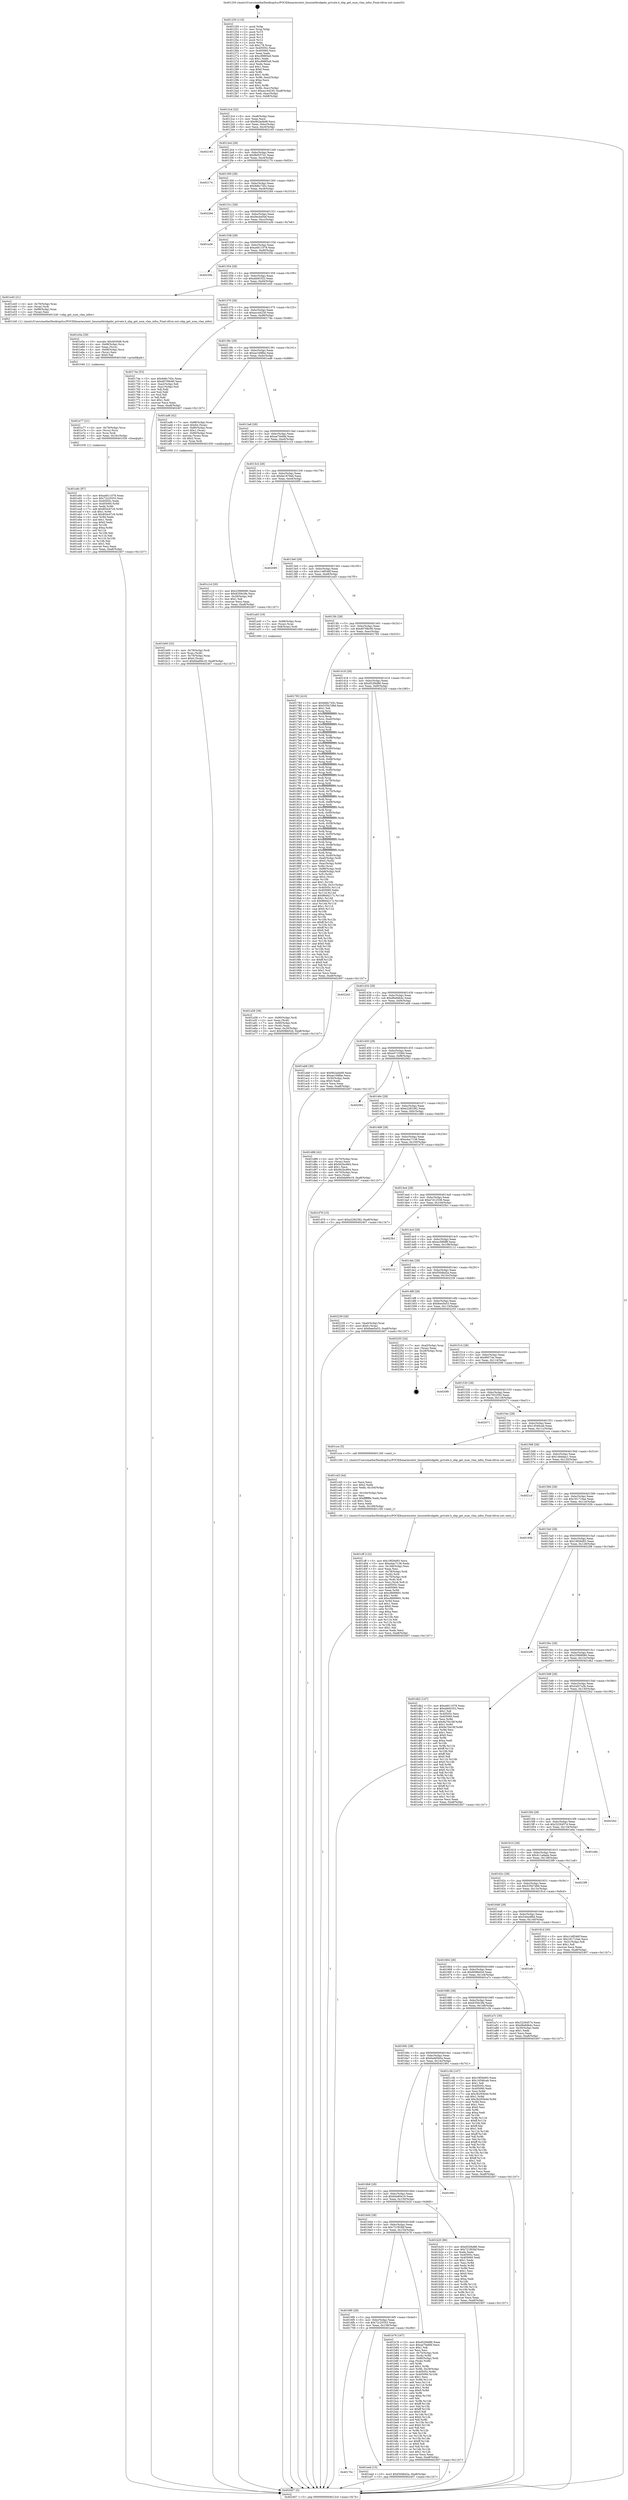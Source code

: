 digraph "0x401250" {
  label = "0x401250 (/mnt/c/Users/mathe/Desktop/tcc/POCII/binaries/extr_linuxnetbridgebr_private.h_nbp_get_num_vlan_infos_Final-ollvm.out::main(0))"
  labelloc = "t"
  node[shape=record]

  Entry [label="",width=0.3,height=0.3,shape=circle,fillcolor=black,style=filled]
  "0x4012c4" [label="{
     0x4012c4 [32]\l
     | [instrs]\l
     &nbsp;&nbsp;0x4012c4 \<+6\>: mov -0xa8(%rbp),%eax\l
     &nbsp;&nbsp;0x4012ca \<+2\>: mov %eax,%ecx\l
     &nbsp;&nbsp;0x4012cc \<+6\>: sub $0x9b2ad4d9,%ecx\l
     &nbsp;&nbsp;0x4012d2 \<+6\>: mov %eax,-0xbc(%rbp)\l
     &nbsp;&nbsp;0x4012d8 \<+6\>: mov %ecx,-0xc0(%rbp)\l
     &nbsp;&nbsp;0x4012de \<+6\>: je 0000000000402165 \<main+0xf15\>\l
  }"]
  "0x402165" [label="{
     0x402165\l
  }", style=dashed]
  "0x4012e4" [label="{
     0x4012e4 [28]\l
     | [instrs]\l
     &nbsp;&nbsp;0x4012e4 \<+5\>: jmp 00000000004012e9 \<main+0x99\>\l
     &nbsp;&nbsp;0x4012e9 \<+6\>: mov -0xbc(%rbp),%eax\l
     &nbsp;&nbsp;0x4012ef \<+5\>: sub $0x9bf257d1,%eax\l
     &nbsp;&nbsp;0x4012f4 \<+6\>: mov %eax,-0xc4(%rbp)\l
     &nbsp;&nbsp;0x4012fa \<+6\>: je 0000000000402174 \<main+0xf24\>\l
  }"]
  Exit [label="",width=0.3,height=0.3,shape=circle,fillcolor=black,style=filled,peripheries=2]
  "0x402174" [label="{
     0x402174\l
  }", style=dashed]
  "0x401300" [label="{
     0x401300 [28]\l
     | [instrs]\l
     &nbsp;&nbsp;0x401300 \<+5\>: jmp 0000000000401305 \<main+0xb5\>\l
     &nbsp;&nbsp;0x401305 \<+6\>: mov -0xbc(%rbp),%eax\l
     &nbsp;&nbsp;0x40130b \<+5\>: sub $0x9d6c745c,%eax\l
     &nbsp;&nbsp;0x401310 \<+6\>: mov %eax,-0xc8(%rbp)\l
     &nbsp;&nbsp;0x401316 \<+6\>: je 000000000040226d \<main+0x101d\>\l
  }"]
  "0x40170c" [label="{
     0x40170c\l
  }", style=dashed]
  "0x40226d" [label="{
     0x40226d\l
  }", style=dashed]
  "0x40131c" [label="{
     0x40131c [28]\l
     | [instrs]\l
     &nbsp;&nbsp;0x40131c \<+5\>: jmp 0000000000401321 \<main+0xd1\>\l
     &nbsp;&nbsp;0x401321 \<+6\>: mov -0xbc(%rbp),%eax\l
     &nbsp;&nbsp;0x401327 \<+5\>: sub $0x9ecbd5ef,%eax\l
     &nbsp;&nbsp;0x40132c \<+6\>: mov %eax,-0xcc(%rbp)\l
     &nbsp;&nbsp;0x401332 \<+6\>: je 0000000000401a36 \<main+0x7e6\>\l
  }"]
  "0x401eed" [label="{
     0x401eed [15]\l
     | [instrs]\l
     &nbsp;&nbsp;0x401eed \<+10\>: movl $0xf30dbd2a,-0xa8(%rbp)\l
     &nbsp;&nbsp;0x401ef7 \<+5\>: jmp 0000000000402407 \<main+0x11b7\>\l
  }"]
  "0x401a36" [label="{
     0x401a36\l
  }", style=dashed]
  "0x401338" [label="{
     0x401338 [28]\l
     | [instrs]\l
     &nbsp;&nbsp;0x401338 \<+5\>: jmp 000000000040133d \<main+0xed\>\l
     &nbsp;&nbsp;0x40133d \<+6\>: mov -0xbc(%rbp),%eax\l
     &nbsp;&nbsp;0x401343 \<+5\>: sub $0xa4611078,%eax\l
     &nbsp;&nbsp;0x401348 \<+6\>: mov %eax,-0xd0(%rbp)\l
     &nbsp;&nbsp;0x40134e \<+6\>: je 000000000040235b \<main+0x110b\>\l
  }"]
  "0x401e8c" [label="{
     0x401e8c [97]\l
     | [instrs]\l
     &nbsp;&nbsp;0x401e8c \<+5\>: mov $0xa4611078,%eax\l
     &nbsp;&nbsp;0x401e91 \<+5\>: mov $0x72c25553,%esi\l
     &nbsp;&nbsp;0x401e96 \<+7\>: mov 0x40505c,%edx\l
     &nbsp;&nbsp;0x401e9d \<+8\>: mov 0x405060,%r8d\l
     &nbsp;&nbsp;0x401ea5 \<+3\>: mov %edx,%r9d\l
     &nbsp;&nbsp;0x401ea8 \<+7\>: add $0x854c67c9,%r9d\l
     &nbsp;&nbsp;0x401eaf \<+4\>: sub $0x1,%r9d\l
     &nbsp;&nbsp;0x401eb3 \<+7\>: sub $0x854c67c9,%r9d\l
     &nbsp;&nbsp;0x401eba \<+4\>: imul %r9d,%edx\l
     &nbsp;&nbsp;0x401ebe \<+3\>: and $0x1,%edx\l
     &nbsp;&nbsp;0x401ec1 \<+3\>: cmp $0x0,%edx\l
     &nbsp;&nbsp;0x401ec4 \<+4\>: sete %r10b\l
     &nbsp;&nbsp;0x401ec8 \<+4\>: cmp $0xa,%r8d\l
     &nbsp;&nbsp;0x401ecc \<+4\>: setl %r11b\l
     &nbsp;&nbsp;0x401ed0 \<+3\>: mov %r10b,%bl\l
     &nbsp;&nbsp;0x401ed3 \<+3\>: and %r11b,%bl\l
     &nbsp;&nbsp;0x401ed6 \<+3\>: xor %r11b,%r10b\l
     &nbsp;&nbsp;0x401ed9 \<+3\>: or %r10b,%bl\l
     &nbsp;&nbsp;0x401edc \<+3\>: test $0x1,%bl\l
     &nbsp;&nbsp;0x401edf \<+3\>: cmovne %esi,%eax\l
     &nbsp;&nbsp;0x401ee2 \<+6\>: mov %eax,-0xa8(%rbp)\l
     &nbsp;&nbsp;0x401ee8 \<+5\>: jmp 0000000000402407 \<main+0x11b7\>\l
  }"]
  "0x40235b" [label="{
     0x40235b\l
  }", style=dashed]
  "0x401354" [label="{
     0x401354 [28]\l
     | [instrs]\l
     &nbsp;&nbsp;0x401354 \<+5\>: jmp 0000000000401359 \<main+0x109\>\l
     &nbsp;&nbsp;0x401359 \<+6\>: mov -0xbc(%rbp),%eax\l
     &nbsp;&nbsp;0x40135f \<+5\>: sub $0xabb91f22,%eax\l
     &nbsp;&nbsp;0x401364 \<+6\>: mov %eax,-0xd4(%rbp)\l
     &nbsp;&nbsp;0x40136a \<+6\>: je 0000000000401e45 \<main+0xbf5\>\l
  }"]
  "0x401e77" [label="{
     0x401e77 [21]\l
     | [instrs]\l
     &nbsp;&nbsp;0x401e77 \<+4\>: mov -0x78(%rbp),%rcx\l
     &nbsp;&nbsp;0x401e7b \<+3\>: mov (%rcx),%rcx\l
     &nbsp;&nbsp;0x401e7e \<+3\>: mov %rcx,%rdi\l
     &nbsp;&nbsp;0x401e81 \<+6\>: mov %eax,-0x16c(%rbp)\l
     &nbsp;&nbsp;0x401e87 \<+5\>: call 0000000000401030 \<free@plt\>\l
     | [calls]\l
     &nbsp;&nbsp;0x401030 \{1\} (unknown)\l
  }"]
  "0x401e45" [label="{
     0x401e45 [21]\l
     | [instrs]\l
     &nbsp;&nbsp;0x401e45 \<+4\>: mov -0x78(%rbp),%rax\l
     &nbsp;&nbsp;0x401e49 \<+3\>: mov (%rax),%rdi\l
     &nbsp;&nbsp;0x401e4c \<+7\>: mov -0x88(%rbp),%rax\l
     &nbsp;&nbsp;0x401e53 \<+2\>: mov (%rax),%esi\l
     &nbsp;&nbsp;0x401e55 \<+5\>: call 0000000000401240 \<nbp_get_num_vlan_infos\>\l
     | [calls]\l
     &nbsp;&nbsp;0x401240 \{1\} (/mnt/c/Users/mathe/Desktop/tcc/POCII/binaries/extr_linuxnetbridgebr_private.h_nbp_get_num_vlan_infos_Final-ollvm.out::nbp_get_num_vlan_infos)\l
  }"]
  "0x401370" [label="{
     0x401370 [28]\l
     | [instrs]\l
     &nbsp;&nbsp;0x401370 \<+5\>: jmp 0000000000401375 \<main+0x125\>\l
     &nbsp;&nbsp;0x401375 \<+6\>: mov -0xbc(%rbp),%eax\l
     &nbsp;&nbsp;0x40137b \<+5\>: sub $0xacc44230,%eax\l
     &nbsp;&nbsp;0x401380 \<+6\>: mov %eax,-0xd8(%rbp)\l
     &nbsp;&nbsp;0x401386 \<+6\>: je 000000000040174e \<main+0x4fe\>\l
  }"]
  "0x401e5a" [label="{
     0x401e5a [29]\l
     | [instrs]\l
     &nbsp;&nbsp;0x401e5a \<+10\>: movabs $0x4030d6,%rdi\l
     &nbsp;&nbsp;0x401e64 \<+4\>: mov -0x68(%rbp),%rcx\l
     &nbsp;&nbsp;0x401e68 \<+2\>: mov %eax,(%rcx)\l
     &nbsp;&nbsp;0x401e6a \<+4\>: mov -0x68(%rbp),%rcx\l
     &nbsp;&nbsp;0x401e6e \<+2\>: mov (%rcx),%esi\l
     &nbsp;&nbsp;0x401e70 \<+2\>: mov $0x0,%al\l
     &nbsp;&nbsp;0x401e72 \<+5\>: call 0000000000401040 \<printf@plt\>\l
     | [calls]\l
     &nbsp;&nbsp;0x401040 \{1\} (unknown)\l
  }"]
  "0x40174e" [label="{
     0x40174e [53]\l
     | [instrs]\l
     &nbsp;&nbsp;0x40174e \<+5\>: mov $0x9d6c745c,%eax\l
     &nbsp;&nbsp;0x401753 \<+5\>: mov $0xd0768c90,%ecx\l
     &nbsp;&nbsp;0x401758 \<+6\>: mov -0xa2(%rbp),%dl\l
     &nbsp;&nbsp;0x40175e \<+7\>: mov -0xa1(%rbp),%sil\l
     &nbsp;&nbsp;0x401765 \<+3\>: mov %dl,%dil\l
     &nbsp;&nbsp;0x401768 \<+3\>: and %sil,%dil\l
     &nbsp;&nbsp;0x40176b \<+3\>: xor %sil,%dl\l
     &nbsp;&nbsp;0x40176e \<+3\>: or %dl,%dil\l
     &nbsp;&nbsp;0x401771 \<+4\>: test $0x1,%dil\l
     &nbsp;&nbsp;0x401775 \<+3\>: cmovne %ecx,%eax\l
     &nbsp;&nbsp;0x401778 \<+6\>: mov %eax,-0xa8(%rbp)\l
     &nbsp;&nbsp;0x40177e \<+5\>: jmp 0000000000402407 \<main+0x11b7\>\l
  }"]
  "0x40138c" [label="{
     0x40138c [28]\l
     | [instrs]\l
     &nbsp;&nbsp;0x40138c \<+5\>: jmp 0000000000401391 \<main+0x141\>\l
     &nbsp;&nbsp;0x401391 \<+6\>: mov -0xbc(%rbp),%eax\l
     &nbsp;&nbsp;0x401397 \<+5\>: sub $0xae168fbe,%eax\l
     &nbsp;&nbsp;0x40139c \<+6\>: mov %eax,-0xdc(%rbp)\l
     &nbsp;&nbsp;0x4013a2 \<+6\>: je 0000000000401ad6 \<main+0x886\>\l
  }"]
  "0x402407" [label="{
     0x402407 [5]\l
     | [instrs]\l
     &nbsp;&nbsp;0x402407 \<+5\>: jmp 00000000004012c4 \<main+0x74\>\l
  }"]
  "0x401250" [label="{
     0x401250 [116]\l
     | [instrs]\l
     &nbsp;&nbsp;0x401250 \<+1\>: push %rbp\l
     &nbsp;&nbsp;0x401251 \<+3\>: mov %rsp,%rbp\l
     &nbsp;&nbsp;0x401254 \<+2\>: push %r15\l
     &nbsp;&nbsp;0x401256 \<+2\>: push %r14\l
     &nbsp;&nbsp;0x401258 \<+2\>: push %r13\l
     &nbsp;&nbsp;0x40125a \<+2\>: push %r12\l
     &nbsp;&nbsp;0x40125c \<+1\>: push %rbx\l
     &nbsp;&nbsp;0x40125d \<+7\>: sub $0x178,%rsp\l
     &nbsp;&nbsp;0x401264 \<+7\>: mov 0x40505c,%eax\l
     &nbsp;&nbsp;0x40126b \<+7\>: mov 0x405060,%ecx\l
     &nbsp;&nbsp;0x401272 \<+2\>: mov %eax,%edx\l
     &nbsp;&nbsp;0x401274 \<+6\>: sub $0xc898f3a9,%edx\l
     &nbsp;&nbsp;0x40127a \<+3\>: sub $0x1,%edx\l
     &nbsp;&nbsp;0x40127d \<+6\>: add $0xc898f3a9,%edx\l
     &nbsp;&nbsp;0x401283 \<+3\>: imul %edx,%eax\l
     &nbsp;&nbsp;0x401286 \<+3\>: and $0x1,%eax\l
     &nbsp;&nbsp;0x401289 \<+3\>: cmp $0x0,%eax\l
     &nbsp;&nbsp;0x40128c \<+4\>: sete %r8b\l
     &nbsp;&nbsp;0x401290 \<+4\>: and $0x1,%r8b\l
     &nbsp;&nbsp;0x401294 \<+7\>: mov %r8b,-0xa2(%rbp)\l
     &nbsp;&nbsp;0x40129b \<+3\>: cmp $0xa,%ecx\l
     &nbsp;&nbsp;0x40129e \<+4\>: setl %r8b\l
     &nbsp;&nbsp;0x4012a2 \<+4\>: and $0x1,%r8b\l
     &nbsp;&nbsp;0x4012a6 \<+7\>: mov %r8b,-0xa1(%rbp)\l
     &nbsp;&nbsp;0x4012ad \<+10\>: movl $0xacc44230,-0xa8(%rbp)\l
     &nbsp;&nbsp;0x4012b7 \<+6\>: mov %edi,-0xac(%rbp)\l
     &nbsp;&nbsp;0x4012bd \<+7\>: mov %rsi,-0xb8(%rbp)\l
  }"]
  "0x401cff" [label="{
     0x401cff [122]\l
     | [instrs]\l
     &nbsp;&nbsp;0x401cff \<+5\>: mov $0x19f26d93,%ecx\l
     &nbsp;&nbsp;0x401d04 \<+5\>: mov $0xe4ac7138,%edx\l
     &nbsp;&nbsp;0x401d09 \<+6\>: mov -0x168(%rbp),%esi\l
     &nbsp;&nbsp;0x401d0f \<+3\>: imul %eax,%esi\l
     &nbsp;&nbsp;0x401d12 \<+4\>: mov -0x78(%rbp),%rdi\l
     &nbsp;&nbsp;0x401d16 \<+3\>: mov (%rdi),%rdi\l
     &nbsp;&nbsp;0x401d19 \<+4\>: mov -0x70(%rbp),%r8\l
     &nbsp;&nbsp;0x401d1d \<+3\>: movslq (%r8),%r8\l
     &nbsp;&nbsp;0x401d20 \<+4\>: mov %esi,(%rdi,%r8,4)\l
     &nbsp;&nbsp;0x401d24 \<+7\>: mov 0x40505c,%eax\l
     &nbsp;&nbsp;0x401d2b \<+7\>: mov 0x405060,%esi\l
     &nbsp;&nbsp;0x401d32 \<+3\>: mov %eax,%r9d\l
     &nbsp;&nbsp;0x401d35 \<+7\>: sub $0xc8699691,%r9d\l
     &nbsp;&nbsp;0x401d3c \<+4\>: sub $0x1,%r9d\l
     &nbsp;&nbsp;0x401d40 \<+7\>: add $0xc8699691,%r9d\l
     &nbsp;&nbsp;0x401d47 \<+4\>: imul %r9d,%eax\l
     &nbsp;&nbsp;0x401d4b \<+3\>: and $0x1,%eax\l
     &nbsp;&nbsp;0x401d4e \<+3\>: cmp $0x0,%eax\l
     &nbsp;&nbsp;0x401d51 \<+4\>: sete %r10b\l
     &nbsp;&nbsp;0x401d55 \<+3\>: cmp $0xa,%esi\l
     &nbsp;&nbsp;0x401d58 \<+4\>: setl %r11b\l
     &nbsp;&nbsp;0x401d5c \<+3\>: mov %r10b,%bl\l
     &nbsp;&nbsp;0x401d5f \<+3\>: and %r11b,%bl\l
     &nbsp;&nbsp;0x401d62 \<+3\>: xor %r11b,%r10b\l
     &nbsp;&nbsp;0x401d65 \<+3\>: or %r10b,%bl\l
     &nbsp;&nbsp;0x401d68 \<+3\>: test $0x1,%bl\l
     &nbsp;&nbsp;0x401d6b \<+3\>: cmovne %edx,%ecx\l
     &nbsp;&nbsp;0x401d6e \<+6\>: mov %ecx,-0xa8(%rbp)\l
     &nbsp;&nbsp;0x401d74 \<+5\>: jmp 0000000000402407 \<main+0x11b7\>\l
  }"]
  "0x401ad6" [label="{
     0x401ad6 [42]\l
     | [instrs]\l
     &nbsp;&nbsp;0x401ad6 \<+7\>: mov -0x88(%rbp),%rax\l
     &nbsp;&nbsp;0x401add \<+6\>: movl $0x64,(%rax)\l
     &nbsp;&nbsp;0x401ae3 \<+4\>: mov -0x80(%rbp),%rax\l
     &nbsp;&nbsp;0x401ae7 \<+6\>: movl $0x1,(%rax)\l
     &nbsp;&nbsp;0x401aed \<+4\>: mov -0x80(%rbp),%rax\l
     &nbsp;&nbsp;0x401af1 \<+3\>: movslq (%rax),%rax\l
     &nbsp;&nbsp;0x401af4 \<+4\>: shl $0x2,%rax\l
     &nbsp;&nbsp;0x401af8 \<+3\>: mov %rax,%rdi\l
     &nbsp;&nbsp;0x401afb \<+5\>: call 0000000000401050 \<malloc@plt\>\l
     | [calls]\l
     &nbsp;&nbsp;0x401050 \{1\} (unknown)\l
  }"]
  "0x4013a8" [label="{
     0x4013a8 [28]\l
     | [instrs]\l
     &nbsp;&nbsp;0x4013a8 \<+5\>: jmp 00000000004013ad \<main+0x15d\>\l
     &nbsp;&nbsp;0x4013ad \<+6\>: mov -0xbc(%rbp),%eax\l
     &nbsp;&nbsp;0x4013b3 \<+5\>: sub $0xae70e6fd,%eax\l
     &nbsp;&nbsp;0x4013b8 \<+6\>: mov %eax,-0xe0(%rbp)\l
     &nbsp;&nbsp;0x4013be \<+6\>: je 0000000000401c1d \<main+0x9cd\>\l
  }"]
  "0x401cd3" [label="{
     0x401cd3 [44]\l
     | [instrs]\l
     &nbsp;&nbsp;0x401cd3 \<+2\>: xor %ecx,%ecx\l
     &nbsp;&nbsp;0x401cd5 \<+5\>: mov $0x2,%edx\l
     &nbsp;&nbsp;0x401cda \<+6\>: mov %edx,-0x164(%rbp)\l
     &nbsp;&nbsp;0x401ce0 \<+1\>: cltd\l
     &nbsp;&nbsp;0x401ce1 \<+6\>: mov -0x164(%rbp),%esi\l
     &nbsp;&nbsp;0x401ce7 \<+2\>: idiv %esi\l
     &nbsp;&nbsp;0x401ce9 \<+6\>: imul $0xfffffffe,%edx,%edx\l
     &nbsp;&nbsp;0x401cef \<+3\>: sub $0x1,%ecx\l
     &nbsp;&nbsp;0x401cf2 \<+2\>: sub %ecx,%edx\l
     &nbsp;&nbsp;0x401cf4 \<+6\>: mov %edx,-0x168(%rbp)\l
     &nbsp;&nbsp;0x401cfa \<+5\>: call 0000000000401160 \<next_i\>\l
     | [calls]\l
     &nbsp;&nbsp;0x401160 \{1\} (/mnt/c/Users/mathe/Desktop/tcc/POCII/binaries/extr_linuxnetbridgebr_private.h_nbp_get_num_vlan_infos_Final-ollvm.out::next_i)\l
  }"]
  "0x401c1d" [label="{
     0x401c1d [30]\l
     | [instrs]\l
     &nbsp;&nbsp;0x401c1d \<+5\>: mov $0x25968080,%eax\l
     &nbsp;&nbsp;0x401c22 \<+5\>: mov $0x6359c3fe,%ecx\l
     &nbsp;&nbsp;0x401c27 \<+3\>: mov -0x29(%rbp),%dl\l
     &nbsp;&nbsp;0x401c2a \<+3\>: test $0x1,%dl\l
     &nbsp;&nbsp;0x401c2d \<+3\>: cmovne %ecx,%eax\l
     &nbsp;&nbsp;0x401c30 \<+6\>: mov %eax,-0xa8(%rbp)\l
     &nbsp;&nbsp;0x401c36 \<+5\>: jmp 0000000000402407 \<main+0x11b7\>\l
  }"]
  "0x4013c4" [label="{
     0x4013c4 [28]\l
     | [instrs]\l
     &nbsp;&nbsp;0x4013c4 \<+5\>: jmp 00000000004013c9 \<main+0x179\>\l
     &nbsp;&nbsp;0x4013c9 \<+6\>: mov -0xbc(%rbp),%eax\l
     &nbsp;&nbsp;0x4013cf \<+5\>: sub $0xbe1879a6,%eax\l
     &nbsp;&nbsp;0x4013d4 \<+6\>: mov %eax,-0xe4(%rbp)\l
     &nbsp;&nbsp;0x4013da \<+6\>: je 0000000000402095 \<main+0xe45\>\l
  }"]
  "0x4016f0" [label="{
     0x4016f0 [28]\l
     | [instrs]\l
     &nbsp;&nbsp;0x4016f0 \<+5\>: jmp 00000000004016f5 \<main+0x4a5\>\l
     &nbsp;&nbsp;0x4016f5 \<+6\>: mov -0xbc(%rbp),%eax\l
     &nbsp;&nbsp;0x4016fb \<+5\>: sub $0x72c25553,%eax\l
     &nbsp;&nbsp;0x401700 \<+6\>: mov %eax,-0x158(%rbp)\l
     &nbsp;&nbsp;0x401706 \<+6\>: je 0000000000401eed \<main+0xc9d\>\l
  }"]
  "0x402095" [label="{
     0x402095\l
  }", style=dashed]
  "0x4013e0" [label="{
     0x4013e0 [28]\l
     | [instrs]\l
     &nbsp;&nbsp;0x4013e0 \<+5\>: jmp 00000000004013e5 \<main+0x195\>\l
     &nbsp;&nbsp;0x4013e5 \<+6\>: mov -0xbc(%rbp),%eax\l
     &nbsp;&nbsp;0x4013eb \<+5\>: sub $0xc148546f,%eax\l
     &nbsp;&nbsp;0x4013f0 \<+6\>: mov %eax,-0xe8(%rbp)\l
     &nbsp;&nbsp;0x4013f6 \<+6\>: je 0000000000401a45 \<main+0x7f5\>\l
  }"]
  "0x401b76" [label="{
     0x401b76 [167]\l
     | [instrs]\l
     &nbsp;&nbsp;0x401b76 \<+5\>: mov $0xd52f4d86,%eax\l
     &nbsp;&nbsp;0x401b7b \<+5\>: mov $0xae70e6fd,%ecx\l
     &nbsp;&nbsp;0x401b80 \<+2\>: mov $0x1,%dl\l
     &nbsp;&nbsp;0x401b82 \<+2\>: xor %esi,%esi\l
     &nbsp;&nbsp;0x401b84 \<+4\>: mov -0x70(%rbp),%rdi\l
     &nbsp;&nbsp;0x401b88 \<+3\>: mov (%rdi),%r8d\l
     &nbsp;&nbsp;0x401b8b \<+4\>: mov -0x80(%rbp),%rdi\l
     &nbsp;&nbsp;0x401b8f \<+3\>: cmp (%rdi),%r8d\l
     &nbsp;&nbsp;0x401b92 \<+4\>: setl %r9b\l
     &nbsp;&nbsp;0x401b96 \<+4\>: and $0x1,%r9b\l
     &nbsp;&nbsp;0x401b9a \<+4\>: mov %r9b,-0x29(%rbp)\l
     &nbsp;&nbsp;0x401b9e \<+8\>: mov 0x40505c,%r8d\l
     &nbsp;&nbsp;0x401ba6 \<+8\>: mov 0x405060,%r10d\l
     &nbsp;&nbsp;0x401bae \<+3\>: sub $0x1,%esi\l
     &nbsp;&nbsp;0x401bb1 \<+3\>: mov %r8d,%r11d\l
     &nbsp;&nbsp;0x401bb4 \<+3\>: add %esi,%r11d\l
     &nbsp;&nbsp;0x401bb7 \<+4\>: imul %r11d,%r8d\l
     &nbsp;&nbsp;0x401bbb \<+4\>: and $0x1,%r8d\l
     &nbsp;&nbsp;0x401bbf \<+4\>: cmp $0x0,%r8d\l
     &nbsp;&nbsp;0x401bc3 \<+4\>: sete %r9b\l
     &nbsp;&nbsp;0x401bc7 \<+4\>: cmp $0xa,%r10d\l
     &nbsp;&nbsp;0x401bcb \<+3\>: setl %bl\l
     &nbsp;&nbsp;0x401bce \<+3\>: mov %r9b,%r14b\l
     &nbsp;&nbsp;0x401bd1 \<+4\>: xor $0xff,%r14b\l
     &nbsp;&nbsp;0x401bd5 \<+3\>: mov %bl,%r15b\l
     &nbsp;&nbsp;0x401bd8 \<+4\>: xor $0xff,%r15b\l
     &nbsp;&nbsp;0x401bdc \<+3\>: xor $0x0,%dl\l
     &nbsp;&nbsp;0x401bdf \<+3\>: mov %r14b,%r12b\l
     &nbsp;&nbsp;0x401be2 \<+4\>: and $0x0,%r12b\l
     &nbsp;&nbsp;0x401be6 \<+3\>: and %dl,%r9b\l
     &nbsp;&nbsp;0x401be9 \<+3\>: mov %r15b,%r13b\l
     &nbsp;&nbsp;0x401bec \<+4\>: and $0x0,%r13b\l
     &nbsp;&nbsp;0x401bf0 \<+2\>: and %dl,%bl\l
     &nbsp;&nbsp;0x401bf2 \<+3\>: or %r9b,%r12b\l
     &nbsp;&nbsp;0x401bf5 \<+3\>: or %bl,%r13b\l
     &nbsp;&nbsp;0x401bf8 \<+3\>: xor %r13b,%r12b\l
     &nbsp;&nbsp;0x401bfb \<+3\>: or %r15b,%r14b\l
     &nbsp;&nbsp;0x401bfe \<+4\>: xor $0xff,%r14b\l
     &nbsp;&nbsp;0x401c02 \<+3\>: or $0x0,%dl\l
     &nbsp;&nbsp;0x401c05 \<+3\>: and %dl,%r14b\l
     &nbsp;&nbsp;0x401c08 \<+3\>: or %r14b,%r12b\l
     &nbsp;&nbsp;0x401c0b \<+4\>: test $0x1,%r12b\l
     &nbsp;&nbsp;0x401c0f \<+3\>: cmovne %ecx,%eax\l
     &nbsp;&nbsp;0x401c12 \<+6\>: mov %eax,-0xa8(%rbp)\l
     &nbsp;&nbsp;0x401c18 \<+5\>: jmp 0000000000402407 \<main+0x11b7\>\l
  }"]
  "0x401a45" [label="{
     0x401a45 [19]\l
     | [instrs]\l
     &nbsp;&nbsp;0x401a45 \<+7\>: mov -0x98(%rbp),%rax\l
     &nbsp;&nbsp;0x401a4c \<+3\>: mov (%rax),%rax\l
     &nbsp;&nbsp;0x401a4f \<+4\>: mov 0x8(%rax),%rdi\l
     &nbsp;&nbsp;0x401a53 \<+5\>: call 0000000000401060 \<atoi@plt\>\l
     | [calls]\l
     &nbsp;&nbsp;0x401060 \{1\} (unknown)\l
  }"]
  "0x4013fc" [label="{
     0x4013fc [28]\l
     | [instrs]\l
     &nbsp;&nbsp;0x4013fc \<+5\>: jmp 0000000000401401 \<main+0x1b1\>\l
     &nbsp;&nbsp;0x401401 \<+6\>: mov -0xbc(%rbp),%eax\l
     &nbsp;&nbsp;0x401407 \<+5\>: sub $0xd0768c90,%eax\l
     &nbsp;&nbsp;0x40140c \<+6\>: mov %eax,-0xec(%rbp)\l
     &nbsp;&nbsp;0x401412 \<+6\>: je 0000000000401783 \<main+0x533\>\l
  }"]
  "0x4016d4" [label="{
     0x4016d4 [28]\l
     | [instrs]\l
     &nbsp;&nbsp;0x4016d4 \<+5\>: jmp 00000000004016d9 \<main+0x489\>\l
     &nbsp;&nbsp;0x4016d9 \<+6\>: mov -0xbc(%rbp),%eax\l
     &nbsp;&nbsp;0x4016df \<+5\>: sub $0x721f03bf,%eax\l
     &nbsp;&nbsp;0x4016e4 \<+6\>: mov %eax,-0x154(%rbp)\l
     &nbsp;&nbsp;0x4016ea \<+6\>: je 0000000000401b76 \<main+0x926\>\l
  }"]
  "0x401783" [label="{
     0x401783 [410]\l
     | [instrs]\l
     &nbsp;&nbsp;0x401783 \<+5\>: mov $0x9d6c745c,%eax\l
     &nbsp;&nbsp;0x401788 \<+5\>: mov $0x535b7d9d,%ecx\l
     &nbsp;&nbsp;0x40178d \<+2\>: mov $0x1,%dl\l
     &nbsp;&nbsp;0x40178f \<+3\>: mov %rsp,%rsi\l
     &nbsp;&nbsp;0x401792 \<+4\>: add $0xfffffffffffffff0,%rsi\l
     &nbsp;&nbsp;0x401796 \<+3\>: mov %rsi,%rsp\l
     &nbsp;&nbsp;0x401799 \<+7\>: mov %rsi,-0xa0(%rbp)\l
     &nbsp;&nbsp;0x4017a0 \<+3\>: mov %rsp,%rsi\l
     &nbsp;&nbsp;0x4017a3 \<+4\>: add $0xfffffffffffffff0,%rsi\l
     &nbsp;&nbsp;0x4017a7 \<+3\>: mov %rsi,%rsp\l
     &nbsp;&nbsp;0x4017aa \<+3\>: mov %rsp,%rdi\l
     &nbsp;&nbsp;0x4017ad \<+4\>: add $0xfffffffffffffff0,%rdi\l
     &nbsp;&nbsp;0x4017b1 \<+3\>: mov %rdi,%rsp\l
     &nbsp;&nbsp;0x4017b4 \<+7\>: mov %rdi,-0x98(%rbp)\l
     &nbsp;&nbsp;0x4017bb \<+3\>: mov %rsp,%rdi\l
     &nbsp;&nbsp;0x4017be \<+4\>: add $0xfffffffffffffff0,%rdi\l
     &nbsp;&nbsp;0x4017c2 \<+3\>: mov %rdi,%rsp\l
     &nbsp;&nbsp;0x4017c5 \<+7\>: mov %rdi,-0x90(%rbp)\l
     &nbsp;&nbsp;0x4017cc \<+3\>: mov %rsp,%rdi\l
     &nbsp;&nbsp;0x4017cf \<+4\>: add $0xfffffffffffffff0,%rdi\l
     &nbsp;&nbsp;0x4017d3 \<+3\>: mov %rdi,%rsp\l
     &nbsp;&nbsp;0x4017d6 \<+7\>: mov %rdi,-0x88(%rbp)\l
     &nbsp;&nbsp;0x4017dd \<+3\>: mov %rsp,%rdi\l
     &nbsp;&nbsp;0x4017e0 \<+4\>: add $0xfffffffffffffff0,%rdi\l
     &nbsp;&nbsp;0x4017e4 \<+3\>: mov %rdi,%rsp\l
     &nbsp;&nbsp;0x4017e7 \<+4\>: mov %rdi,-0x80(%rbp)\l
     &nbsp;&nbsp;0x4017eb \<+3\>: mov %rsp,%rdi\l
     &nbsp;&nbsp;0x4017ee \<+4\>: add $0xfffffffffffffff0,%rdi\l
     &nbsp;&nbsp;0x4017f2 \<+3\>: mov %rdi,%rsp\l
     &nbsp;&nbsp;0x4017f5 \<+4\>: mov %rdi,-0x78(%rbp)\l
     &nbsp;&nbsp;0x4017f9 \<+3\>: mov %rsp,%rdi\l
     &nbsp;&nbsp;0x4017fc \<+4\>: add $0xfffffffffffffff0,%rdi\l
     &nbsp;&nbsp;0x401800 \<+3\>: mov %rdi,%rsp\l
     &nbsp;&nbsp;0x401803 \<+4\>: mov %rdi,-0x70(%rbp)\l
     &nbsp;&nbsp;0x401807 \<+3\>: mov %rsp,%rdi\l
     &nbsp;&nbsp;0x40180a \<+4\>: add $0xfffffffffffffff0,%rdi\l
     &nbsp;&nbsp;0x40180e \<+3\>: mov %rdi,%rsp\l
     &nbsp;&nbsp;0x401811 \<+4\>: mov %rdi,-0x68(%rbp)\l
     &nbsp;&nbsp;0x401815 \<+3\>: mov %rsp,%rdi\l
     &nbsp;&nbsp;0x401818 \<+4\>: add $0xfffffffffffffff0,%rdi\l
     &nbsp;&nbsp;0x40181c \<+3\>: mov %rdi,%rsp\l
     &nbsp;&nbsp;0x40181f \<+4\>: mov %rdi,-0x60(%rbp)\l
     &nbsp;&nbsp;0x401823 \<+3\>: mov %rsp,%rdi\l
     &nbsp;&nbsp;0x401826 \<+4\>: add $0xfffffffffffffff0,%rdi\l
     &nbsp;&nbsp;0x40182a \<+3\>: mov %rdi,%rsp\l
     &nbsp;&nbsp;0x40182d \<+4\>: mov %rdi,-0x58(%rbp)\l
     &nbsp;&nbsp;0x401831 \<+3\>: mov %rsp,%rdi\l
     &nbsp;&nbsp;0x401834 \<+4\>: add $0xfffffffffffffff0,%rdi\l
     &nbsp;&nbsp;0x401838 \<+3\>: mov %rdi,%rsp\l
     &nbsp;&nbsp;0x40183b \<+4\>: mov %rdi,-0x50(%rbp)\l
     &nbsp;&nbsp;0x40183f \<+3\>: mov %rsp,%rdi\l
     &nbsp;&nbsp;0x401842 \<+4\>: add $0xfffffffffffffff0,%rdi\l
     &nbsp;&nbsp;0x401846 \<+3\>: mov %rdi,%rsp\l
     &nbsp;&nbsp;0x401849 \<+4\>: mov %rdi,-0x48(%rbp)\l
     &nbsp;&nbsp;0x40184d \<+3\>: mov %rsp,%rdi\l
     &nbsp;&nbsp;0x401850 \<+4\>: add $0xfffffffffffffff0,%rdi\l
     &nbsp;&nbsp;0x401854 \<+3\>: mov %rdi,%rsp\l
     &nbsp;&nbsp;0x401857 \<+4\>: mov %rdi,-0x40(%rbp)\l
     &nbsp;&nbsp;0x40185b \<+7\>: mov -0xa0(%rbp),%rdi\l
     &nbsp;&nbsp;0x401862 \<+6\>: movl $0x0,(%rdi)\l
     &nbsp;&nbsp;0x401868 \<+7\>: mov -0xac(%rbp),%r8d\l
     &nbsp;&nbsp;0x40186f \<+3\>: mov %r8d,(%rsi)\l
     &nbsp;&nbsp;0x401872 \<+7\>: mov -0x98(%rbp),%rdi\l
     &nbsp;&nbsp;0x401879 \<+7\>: mov -0xb8(%rbp),%r9\l
     &nbsp;&nbsp;0x401880 \<+3\>: mov %r9,(%rdi)\l
     &nbsp;&nbsp;0x401883 \<+3\>: cmpl $0x2,(%rsi)\l
     &nbsp;&nbsp;0x401886 \<+4\>: setne %r10b\l
     &nbsp;&nbsp;0x40188a \<+4\>: and $0x1,%r10b\l
     &nbsp;&nbsp;0x40188e \<+4\>: mov %r10b,-0x31(%rbp)\l
     &nbsp;&nbsp;0x401892 \<+8\>: mov 0x40505c,%r11d\l
     &nbsp;&nbsp;0x40189a \<+7\>: mov 0x405060,%ebx\l
     &nbsp;&nbsp;0x4018a1 \<+3\>: mov %r11d,%r14d\l
     &nbsp;&nbsp;0x4018a4 \<+7\>: add $0x86d4217c,%r14d\l
     &nbsp;&nbsp;0x4018ab \<+4\>: sub $0x1,%r14d\l
     &nbsp;&nbsp;0x4018af \<+7\>: sub $0x86d4217c,%r14d\l
     &nbsp;&nbsp;0x4018b6 \<+4\>: imul %r14d,%r11d\l
     &nbsp;&nbsp;0x4018ba \<+4\>: and $0x1,%r11d\l
     &nbsp;&nbsp;0x4018be \<+4\>: cmp $0x0,%r11d\l
     &nbsp;&nbsp;0x4018c2 \<+4\>: sete %r10b\l
     &nbsp;&nbsp;0x4018c6 \<+3\>: cmp $0xa,%ebx\l
     &nbsp;&nbsp;0x4018c9 \<+4\>: setl %r15b\l
     &nbsp;&nbsp;0x4018cd \<+3\>: mov %r10b,%r12b\l
     &nbsp;&nbsp;0x4018d0 \<+4\>: xor $0xff,%r12b\l
     &nbsp;&nbsp;0x4018d4 \<+3\>: mov %r15b,%r13b\l
     &nbsp;&nbsp;0x4018d7 \<+4\>: xor $0xff,%r13b\l
     &nbsp;&nbsp;0x4018db \<+3\>: xor $0x0,%dl\l
     &nbsp;&nbsp;0x4018de \<+3\>: mov %r12b,%sil\l
     &nbsp;&nbsp;0x4018e1 \<+4\>: and $0x0,%sil\l
     &nbsp;&nbsp;0x4018e5 \<+3\>: and %dl,%r10b\l
     &nbsp;&nbsp;0x4018e8 \<+3\>: mov %r13b,%dil\l
     &nbsp;&nbsp;0x4018eb \<+4\>: and $0x0,%dil\l
     &nbsp;&nbsp;0x4018ef \<+3\>: and %dl,%r15b\l
     &nbsp;&nbsp;0x4018f2 \<+3\>: or %r10b,%sil\l
     &nbsp;&nbsp;0x4018f5 \<+3\>: or %r15b,%dil\l
     &nbsp;&nbsp;0x4018f8 \<+3\>: xor %dil,%sil\l
     &nbsp;&nbsp;0x4018fb \<+3\>: or %r13b,%r12b\l
     &nbsp;&nbsp;0x4018fe \<+4\>: xor $0xff,%r12b\l
     &nbsp;&nbsp;0x401902 \<+3\>: or $0x0,%dl\l
     &nbsp;&nbsp;0x401905 \<+3\>: and %dl,%r12b\l
     &nbsp;&nbsp;0x401908 \<+3\>: or %r12b,%sil\l
     &nbsp;&nbsp;0x40190b \<+4\>: test $0x1,%sil\l
     &nbsp;&nbsp;0x40190f \<+3\>: cmovne %ecx,%eax\l
     &nbsp;&nbsp;0x401912 \<+6\>: mov %eax,-0xa8(%rbp)\l
     &nbsp;&nbsp;0x401918 \<+5\>: jmp 0000000000402407 \<main+0x11b7\>\l
  }"]
  "0x401418" [label="{
     0x401418 [28]\l
     | [instrs]\l
     &nbsp;&nbsp;0x401418 \<+5\>: jmp 000000000040141d \<main+0x1cd\>\l
     &nbsp;&nbsp;0x40141d \<+6\>: mov -0xbc(%rbp),%eax\l
     &nbsp;&nbsp;0x401423 \<+5\>: sub $0xd52f4d86,%eax\l
     &nbsp;&nbsp;0x401428 \<+6\>: mov %eax,-0xf0(%rbp)\l
     &nbsp;&nbsp;0x40142e \<+6\>: je 00000000004022d3 \<main+0x1083\>\l
  }"]
  "0x401b20" [label="{
     0x401b20 [86]\l
     | [instrs]\l
     &nbsp;&nbsp;0x401b20 \<+5\>: mov $0xd52f4d86,%eax\l
     &nbsp;&nbsp;0x401b25 \<+5\>: mov $0x721f03bf,%ecx\l
     &nbsp;&nbsp;0x401b2a \<+2\>: xor %edx,%edx\l
     &nbsp;&nbsp;0x401b2c \<+7\>: mov 0x40505c,%esi\l
     &nbsp;&nbsp;0x401b33 \<+7\>: mov 0x405060,%edi\l
     &nbsp;&nbsp;0x401b3a \<+3\>: sub $0x1,%edx\l
     &nbsp;&nbsp;0x401b3d \<+3\>: mov %esi,%r8d\l
     &nbsp;&nbsp;0x401b40 \<+3\>: add %edx,%r8d\l
     &nbsp;&nbsp;0x401b43 \<+4\>: imul %r8d,%esi\l
     &nbsp;&nbsp;0x401b47 \<+3\>: and $0x1,%esi\l
     &nbsp;&nbsp;0x401b4a \<+3\>: cmp $0x0,%esi\l
     &nbsp;&nbsp;0x401b4d \<+4\>: sete %r9b\l
     &nbsp;&nbsp;0x401b51 \<+3\>: cmp $0xa,%edi\l
     &nbsp;&nbsp;0x401b54 \<+4\>: setl %r10b\l
     &nbsp;&nbsp;0x401b58 \<+3\>: mov %r9b,%r11b\l
     &nbsp;&nbsp;0x401b5b \<+3\>: and %r10b,%r11b\l
     &nbsp;&nbsp;0x401b5e \<+3\>: xor %r10b,%r9b\l
     &nbsp;&nbsp;0x401b61 \<+3\>: or %r9b,%r11b\l
     &nbsp;&nbsp;0x401b64 \<+4\>: test $0x1,%r11b\l
     &nbsp;&nbsp;0x401b68 \<+3\>: cmovne %ecx,%eax\l
     &nbsp;&nbsp;0x401b6b \<+6\>: mov %eax,-0xa8(%rbp)\l
     &nbsp;&nbsp;0x401b71 \<+5\>: jmp 0000000000402407 \<main+0x11b7\>\l
  }"]
  "0x4016b8" [label="{
     0x4016b8 [28]\l
     | [instrs]\l
     &nbsp;&nbsp;0x4016b8 \<+5\>: jmp 00000000004016bd \<main+0x46d\>\l
     &nbsp;&nbsp;0x4016bd \<+6\>: mov -0xbc(%rbp),%eax\l
     &nbsp;&nbsp;0x4016c3 \<+5\>: sub $0x6da90e19,%eax\l
     &nbsp;&nbsp;0x4016c8 \<+6\>: mov %eax,-0x150(%rbp)\l
     &nbsp;&nbsp;0x4016ce \<+6\>: je 0000000000401b20 \<main+0x8d0\>\l
  }"]
  "0x4022d3" [label="{
     0x4022d3\l
  }", style=dashed]
  "0x401434" [label="{
     0x401434 [28]\l
     | [instrs]\l
     &nbsp;&nbsp;0x401434 \<+5\>: jmp 0000000000401439 \<main+0x1e9\>\l
     &nbsp;&nbsp;0x401439 \<+6\>: mov -0xbc(%rbp),%eax\l
     &nbsp;&nbsp;0x40143f \<+5\>: sub $0xd9a9db4c,%eax\l
     &nbsp;&nbsp;0x401444 \<+6\>: mov %eax,-0xf4(%rbp)\l
     &nbsp;&nbsp;0x40144a \<+6\>: je 0000000000401ab8 \<main+0x868\>\l
  }"]
  "0x401991" [label="{
     0x401991\l
  }", style=dashed]
  "0x401ab8" [label="{
     0x401ab8 [30]\l
     | [instrs]\l
     &nbsp;&nbsp;0x401ab8 \<+5\>: mov $0x9b2ad4d9,%eax\l
     &nbsp;&nbsp;0x401abd \<+5\>: mov $0xae168fbe,%ecx\l
     &nbsp;&nbsp;0x401ac2 \<+3\>: mov -0x30(%rbp),%edx\l
     &nbsp;&nbsp;0x401ac5 \<+3\>: cmp $0x0,%edx\l
     &nbsp;&nbsp;0x401ac8 \<+3\>: cmove %ecx,%eax\l
     &nbsp;&nbsp;0x401acb \<+6\>: mov %eax,-0xa8(%rbp)\l
     &nbsp;&nbsp;0x401ad1 \<+5\>: jmp 0000000000402407 \<main+0x11b7\>\l
  }"]
  "0x401450" [label="{
     0x401450 [28]\l
     | [instrs]\l
     &nbsp;&nbsp;0x401450 \<+5\>: jmp 0000000000401455 \<main+0x205\>\l
     &nbsp;&nbsp;0x401455 \<+6\>: mov -0xbc(%rbp),%eax\l
     &nbsp;&nbsp;0x40145b \<+5\>: sub $0xe0715560,%eax\l
     &nbsp;&nbsp;0x401460 \<+6\>: mov %eax,-0xf8(%rbp)\l
     &nbsp;&nbsp;0x401466 \<+6\>: je 0000000000402062 \<main+0xe12\>\l
  }"]
  "0x40169c" [label="{
     0x40169c [28]\l
     | [instrs]\l
     &nbsp;&nbsp;0x40169c \<+5\>: jmp 00000000004016a1 \<main+0x451\>\l
     &nbsp;&nbsp;0x4016a1 \<+6\>: mov -0xbc(%rbp),%eax\l
     &nbsp;&nbsp;0x4016a7 \<+5\>: sub $0x6a495b0a,%eax\l
     &nbsp;&nbsp;0x4016ac \<+6\>: mov %eax,-0x14c(%rbp)\l
     &nbsp;&nbsp;0x4016b2 \<+6\>: je 0000000000401991 \<main+0x741\>\l
  }"]
  "0x402062" [label="{
     0x402062\l
  }", style=dashed]
  "0x40146c" [label="{
     0x40146c [28]\l
     | [instrs]\l
     &nbsp;&nbsp;0x40146c \<+5\>: jmp 0000000000401471 \<main+0x221\>\l
     &nbsp;&nbsp;0x401471 \<+6\>: mov -0xbc(%rbp),%eax\l
     &nbsp;&nbsp;0x401477 \<+5\>: sub $0xe2282382,%eax\l
     &nbsp;&nbsp;0x40147c \<+6\>: mov %eax,-0xfc(%rbp)\l
     &nbsp;&nbsp;0x401482 \<+6\>: je 0000000000401d88 \<main+0xb38\>\l
  }"]
  "0x401c3b" [label="{
     0x401c3b [147]\l
     | [instrs]\l
     &nbsp;&nbsp;0x401c3b \<+5\>: mov $0x19f26d93,%eax\l
     &nbsp;&nbsp;0x401c40 \<+5\>: mov $0x14546cab,%ecx\l
     &nbsp;&nbsp;0x401c45 \<+2\>: mov $0x1,%dl\l
     &nbsp;&nbsp;0x401c47 \<+7\>: mov 0x40505c,%esi\l
     &nbsp;&nbsp;0x401c4e \<+7\>: mov 0x405060,%edi\l
     &nbsp;&nbsp;0x401c55 \<+3\>: mov %esi,%r8d\l
     &nbsp;&nbsp;0x401c58 \<+7\>: sub $0x3b293b4d,%r8d\l
     &nbsp;&nbsp;0x401c5f \<+4\>: sub $0x1,%r8d\l
     &nbsp;&nbsp;0x401c63 \<+7\>: add $0x3b293b4d,%r8d\l
     &nbsp;&nbsp;0x401c6a \<+4\>: imul %r8d,%esi\l
     &nbsp;&nbsp;0x401c6e \<+3\>: and $0x1,%esi\l
     &nbsp;&nbsp;0x401c71 \<+3\>: cmp $0x0,%esi\l
     &nbsp;&nbsp;0x401c74 \<+4\>: sete %r9b\l
     &nbsp;&nbsp;0x401c78 \<+3\>: cmp $0xa,%edi\l
     &nbsp;&nbsp;0x401c7b \<+4\>: setl %r10b\l
     &nbsp;&nbsp;0x401c7f \<+3\>: mov %r9b,%r11b\l
     &nbsp;&nbsp;0x401c82 \<+4\>: xor $0xff,%r11b\l
     &nbsp;&nbsp;0x401c86 \<+3\>: mov %r10b,%bl\l
     &nbsp;&nbsp;0x401c89 \<+3\>: xor $0xff,%bl\l
     &nbsp;&nbsp;0x401c8c \<+3\>: xor $0x1,%dl\l
     &nbsp;&nbsp;0x401c8f \<+3\>: mov %r11b,%r14b\l
     &nbsp;&nbsp;0x401c92 \<+4\>: and $0xff,%r14b\l
     &nbsp;&nbsp;0x401c96 \<+3\>: and %dl,%r9b\l
     &nbsp;&nbsp;0x401c99 \<+3\>: mov %bl,%r15b\l
     &nbsp;&nbsp;0x401c9c \<+4\>: and $0xff,%r15b\l
     &nbsp;&nbsp;0x401ca0 \<+3\>: and %dl,%r10b\l
     &nbsp;&nbsp;0x401ca3 \<+3\>: or %r9b,%r14b\l
     &nbsp;&nbsp;0x401ca6 \<+3\>: or %r10b,%r15b\l
     &nbsp;&nbsp;0x401ca9 \<+3\>: xor %r15b,%r14b\l
     &nbsp;&nbsp;0x401cac \<+3\>: or %bl,%r11b\l
     &nbsp;&nbsp;0x401caf \<+4\>: xor $0xff,%r11b\l
     &nbsp;&nbsp;0x401cb3 \<+3\>: or $0x1,%dl\l
     &nbsp;&nbsp;0x401cb6 \<+3\>: and %dl,%r11b\l
     &nbsp;&nbsp;0x401cb9 \<+3\>: or %r11b,%r14b\l
     &nbsp;&nbsp;0x401cbc \<+4\>: test $0x1,%r14b\l
     &nbsp;&nbsp;0x401cc0 \<+3\>: cmovne %ecx,%eax\l
     &nbsp;&nbsp;0x401cc3 \<+6\>: mov %eax,-0xa8(%rbp)\l
     &nbsp;&nbsp;0x401cc9 \<+5\>: jmp 0000000000402407 \<main+0x11b7\>\l
  }"]
  "0x401d88" [label="{
     0x401d88 [42]\l
     | [instrs]\l
     &nbsp;&nbsp;0x401d88 \<+4\>: mov -0x70(%rbp),%rax\l
     &nbsp;&nbsp;0x401d8c \<+2\>: mov (%rax),%ecx\l
     &nbsp;&nbsp;0x401d8e \<+6\>: add $0x942bc864,%ecx\l
     &nbsp;&nbsp;0x401d94 \<+3\>: add $0x1,%ecx\l
     &nbsp;&nbsp;0x401d97 \<+6\>: sub $0x942bc864,%ecx\l
     &nbsp;&nbsp;0x401d9d \<+4\>: mov -0x70(%rbp),%rax\l
     &nbsp;&nbsp;0x401da1 \<+2\>: mov %ecx,(%rax)\l
     &nbsp;&nbsp;0x401da3 \<+10\>: movl $0x6da90e19,-0xa8(%rbp)\l
     &nbsp;&nbsp;0x401dad \<+5\>: jmp 0000000000402407 \<main+0x11b7\>\l
  }"]
  "0x401488" [label="{
     0x401488 [28]\l
     | [instrs]\l
     &nbsp;&nbsp;0x401488 \<+5\>: jmp 000000000040148d \<main+0x23d\>\l
     &nbsp;&nbsp;0x40148d \<+6\>: mov -0xbc(%rbp),%eax\l
     &nbsp;&nbsp;0x401493 \<+5\>: sub $0xe4ac7138,%eax\l
     &nbsp;&nbsp;0x401498 \<+6\>: mov %eax,-0x100(%rbp)\l
     &nbsp;&nbsp;0x40149e \<+6\>: je 0000000000401d79 \<main+0xb29\>\l
  }"]
  "0x401b00" [label="{
     0x401b00 [32]\l
     | [instrs]\l
     &nbsp;&nbsp;0x401b00 \<+4\>: mov -0x78(%rbp),%rdi\l
     &nbsp;&nbsp;0x401b04 \<+3\>: mov %rax,(%rdi)\l
     &nbsp;&nbsp;0x401b07 \<+4\>: mov -0x70(%rbp),%rax\l
     &nbsp;&nbsp;0x401b0b \<+6\>: movl $0x0,(%rax)\l
     &nbsp;&nbsp;0x401b11 \<+10\>: movl $0x6da90e19,-0xa8(%rbp)\l
     &nbsp;&nbsp;0x401b1b \<+5\>: jmp 0000000000402407 \<main+0x11b7\>\l
  }"]
  "0x401d79" [label="{
     0x401d79 [15]\l
     | [instrs]\l
     &nbsp;&nbsp;0x401d79 \<+10\>: movl $0xe2282382,-0xa8(%rbp)\l
     &nbsp;&nbsp;0x401d83 \<+5\>: jmp 0000000000402407 \<main+0x11b7\>\l
  }"]
  "0x4014a4" [label="{
     0x4014a4 [28]\l
     | [instrs]\l
     &nbsp;&nbsp;0x4014a4 \<+5\>: jmp 00000000004014a9 \<main+0x259\>\l
     &nbsp;&nbsp;0x4014a9 \<+6\>: mov -0xbc(%rbp),%eax\l
     &nbsp;&nbsp;0x4014af \<+5\>: sub $0xe7d12538,%eax\l
     &nbsp;&nbsp;0x4014b4 \<+6\>: mov %eax,-0x104(%rbp)\l
     &nbsp;&nbsp;0x4014ba \<+6\>: je 00000000004023b1 \<main+0x1161\>\l
  }"]
  "0x401680" [label="{
     0x401680 [28]\l
     | [instrs]\l
     &nbsp;&nbsp;0x401680 \<+5\>: jmp 0000000000401685 \<main+0x435\>\l
     &nbsp;&nbsp;0x401685 \<+6\>: mov -0xbc(%rbp),%eax\l
     &nbsp;&nbsp;0x40168b \<+5\>: sub $0x6359c3fe,%eax\l
     &nbsp;&nbsp;0x401690 \<+6\>: mov %eax,-0x148(%rbp)\l
     &nbsp;&nbsp;0x401696 \<+6\>: je 0000000000401c3b \<main+0x9eb\>\l
  }"]
  "0x4023b1" [label="{
     0x4023b1\l
  }", style=dashed]
  "0x4014c0" [label="{
     0x4014c0 [28]\l
     | [instrs]\l
     &nbsp;&nbsp;0x4014c0 \<+5\>: jmp 00000000004014c5 \<main+0x275\>\l
     &nbsp;&nbsp;0x4014c5 \<+6\>: mov -0xbc(%rbp),%eax\l
     &nbsp;&nbsp;0x4014cb \<+5\>: sub $0xec56fdf8,%eax\l
     &nbsp;&nbsp;0x4014d0 \<+6\>: mov %eax,-0x108(%rbp)\l
     &nbsp;&nbsp;0x4014d6 \<+6\>: je 0000000000402112 \<main+0xec2\>\l
  }"]
  "0x401a7c" [label="{
     0x401a7c [30]\l
     | [instrs]\l
     &nbsp;&nbsp;0x401a7c \<+5\>: mov $0x32294574,%eax\l
     &nbsp;&nbsp;0x401a81 \<+5\>: mov $0xd9a9db4c,%ecx\l
     &nbsp;&nbsp;0x401a86 \<+3\>: mov -0x30(%rbp),%edx\l
     &nbsp;&nbsp;0x401a89 \<+3\>: cmp $0x1,%edx\l
     &nbsp;&nbsp;0x401a8c \<+3\>: cmovl %ecx,%eax\l
     &nbsp;&nbsp;0x401a8f \<+6\>: mov %eax,-0xa8(%rbp)\l
     &nbsp;&nbsp;0x401a95 \<+5\>: jmp 0000000000402407 \<main+0x11b7\>\l
  }"]
  "0x402112" [label="{
     0x402112\l
  }", style=dashed]
  "0x4014dc" [label="{
     0x4014dc [28]\l
     | [instrs]\l
     &nbsp;&nbsp;0x4014dc \<+5\>: jmp 00000000004014e1 \<main+0x291\>\l
     &nbsp;&nbsp;0x4014e1 \<+6\>: mov -0xbc(%rbp),%eax\l
     &nbsp;&nbsp;0x4014e7 \<+5\>: sub $0xf30dbd2a,%eax\l
     &nbsp;&nbsp;0x4014ec \<+6\>: mov %eax,-0x10c(%rbp)\l
     &nbsp;&nbsp;0x4014f2 \<+6\>: je 0000000000402239 \<main+0xfe9\>\l
  }"]
  "0x401664" [label="{
     0x401664 [28]\l
     | [instrs]\l
     &nbsp;&nbsp;0x401664 \<+5\>: jmp 0000000000401669 \<main+0x419\>\l
     &nbsp;&nbsp;0x401669 \<+6\>: mov -0xbc(%rbp),%eax\l
     &nbsp;&nbsp;0x40166f \<+5\>: sub $0x608fe02d,%eax\l
     &nbsp;&nbsp;0x401674 \<+6\>: mov %eax,-0x144(%rbp)\l
     &nbsp;&nbsp;0x40167a \<+6\>: je 0000000000401a7c \<main+0x82c\>\l
  }"]
  "0x402239" [label="{
     0x402239 [28]\l
     | [instrs]\l
     &nbsp;&nbsp;0x402239 \<+7\>: mov -0xa0(%rbp),%rax\l
     &nbsp;&nbsp;0x402240 \<+6\>: movl $0x0,(%rax)\l
     &nbsp;&nbsp;0x402246 \<+10\>: movl $0xfeee5e53,-0xa8(%rbp)\l
     &nbsp;&nbsp;0x402250 \<+5\>: jmp 0000000000402407 \<main+0x11b7\>\l
  }"]
  "0x4014f8" [label="{
     0x4014f8 [28]\l
     | [instrs]\l
     &nbsp;&nbsp;0x4014f8 \<+5\>: jmp 00000000004014fd \<main+0x2ad\>\l
     &nbsp;&nbsp;0x4014fd \<+6\>: mov -0xbc(%rbp),%eax\l
     &nbsp;&nbsp;0x401503 \<+5\>: sub $0xfeee5e53,%eax\l
     &nbsp;&nbsp;0x401508 \<+6\>: mov %eax,-0x110(%rbp)\l
     &nbsp;&nbsp;0x40150e \<+6\>: je 0000000000402255 \<main+0x1005\>\l
  }"]
  "0x401efc" [label="{
     0x401efc\l
  }", style=dashed]
  "0x402255" [label="{
     0x402255 [24]\l
     | [instrs]\l
     &nbsp;&nbsp;0x402255 \<+7\>: mov -0xa0(%rbp),%rax\l
     &nbsp;&nbsp;0x40225c \<+2\>: mov (%rax),%eax\l
     &nbsp;&nbsp;0x40225e \<+4\>: lea -0x28(%rbp),%rsp\l
     &nbsp;&nbsp;0x402262 \<+1\>: pop %rbx\l
     &nbsp;&nbsp;0x402263 \<+2\>: pop %r12\l
     &nbsp;&nbsp;0x402265 \<+2\>: pop %r13\l
     &nbsp;&nbsp;0x402267 \<+2\>: pop %r14\l
     &nbsp;&nbsp;0x402269 \<+2\>: pop %r15\l
     &nbsp;&nbsp;0x40226b \<+1\>: pop %rbp\l
     &nbsp;&nbsp;0x40226c \<+1\>: ret\l
  }"]
  "0x401514" [label="{
     0x401514 [28]\l
     | [instrs]\l
     &nbsp;&nbsp;0x401514 \<+5\>: jmp 0000000000401519 \<main+0x2c9\>\l
     &nbsp;&nbsp;0x401519 \<+6\>: mov -0xbc(%rbp),%eax\l
     &nbsp;&nbsp;0x40151f \<+5\>: sub $0x86574e,%eax\l
     &nbsp;&nbsp;0x401524 \<+6\>: mov %eax,-0x114(%rbp)\l
     &nbsp;&nbsp;0x40152a \<+6\>: je 00000000004020f0 \<main+0xea0\>\l
  }"]
  "0x401a58" [label="{
     0x401a58 [36]\l
     | [instrs]\l
     &nbsp;&nbsp;0x401a58 \<+7\>: mov -0x90(%rbp),%rdi\l
     &nbsp;&nbsp;0x401a5f \<+2\>: mov %eax,(%rdi)\l
     &nbsp;&nbsp;0x401a61 \<+7\>: mov -0x90(%rbp),%rdi\l
     &nbsp;&nbsp;0x401a68 \<+2\>: mov (%rdi),%eax\l
     &nbsp;&nbsp;0x401a6a \<+3\>: mov %eax,-0x30(%rbp)\l
     &nbsp;&nbsp;0x401a6d \<+10\>: movl $0x608fe02d,-0xa8(%rbp)\l
     &nbsp;&nbsp;0x401a77 \<+5\>: jmp 0000000000402407 \<main+0x11b7\>\l
  }"]
  "0x4020f0" [label="{
     0x4020f0\l
  }", style=dashed]
  "0x401530" [label="{
     0x401530 [28]\l
     | [instrs]\l
     &nbsp;&nbsp;0x401530 \<+5\>: jmp 0000000000401535 \<main+0x2e5\>\l
     &nbsp;&nbsp;0x401535 \<+6\>: mov -0xbc(%rbp),%eax\l
     &nbsp;&nbsp;0x40153b \<+5\>: sub $0x7922593,%eax\l
     &nbsp;&nbsp;0x401540 \<+6\>: mov %eax,-0x118(%rbp)\l
     &nbsp;&nbsp;0x401546 \<+6\>: je 0000000000402071 \<main+0xe21\>\l
  }"]
  "0x401648" [label="{
     0x401648 [28]\l
     | [instrs]\l
     &nbsp;&nbsp;0x401648 \<+5\>: jmp 000000000040164d \<main+0x3fd\>\l
     &nbsp;&nbsp;0x40164d \<+6\>: mov -0xbc(%rbp),%eax\l
     &nbsp;&nbsp;0x401653 \<+5\>: sub $0x544a4f6d,%eax\l
     &nbsp;&nbsp;0x401658 \<+6\>: mov %eax,-0x140(%rbp)\l
     &nbsp;&nbsp;0x40165e \<+6\>: je 0000000000401efc \<main+0xcac\>\l
  }"]
  "0x402071" [label="{
     0x402071\l
  }", style=dashed]
  "0x40154c" [label="{
     0x40154c [28]\l
     | [instrs]\l
     &nbsp;&nbsp;0x40154c \<+5\>: jmp 0000000000401551 \<main+0x301\>\l
     &nbsp;&nbsp;0x401551 \<+6\>: mov -0xbc(%rbp),%eax\l
     &nbsp;&nbsp;0x401557 \<+5\>: sub $0x14546cab,%eax\l
     &nbsp;&nbsp;0x40155c \<+6\>: mov %eax,-0x11c(%rbp)\l
     &nbsp;&nbsp;0x401562 \<+6\>: je 0000000000401cce \<main+0xa7e\>\l
  }"]
  "0x40191d" [label="{
     0x40191d [30]\l
     | [instrs]\l
     &nbsp;&nbsp;0x40191d \<+5\>: mov $0xc148546f,%eax\l
     &nbsp;&nbsp;0x401922 \<+5\>: mov $0x181710ae,%ecx\l
     &nbsp;&nbsp;0x401927 \<+3\>: mov -0x31(%rbp),%dl\l
     &nbsp;&nbsp;0x40192a \<+3\>: test $0x1,%dl\l
     &nbsp;&nbsp;0x40192d \<+3\>: cmovne %ecx,%eax\l
     &nbsp;&nbsp;0x401930 \<+6\>: mov %eax,-0xa8(%rbp)\l
     &nbsp;&nbsp;0x401936 \<+5\>: jmp 0000000000402407 \<main+0x11b7\>\l
  }"]
  "0x401cce" [label="{
     0x401cce [5]\l
     | [instrs]\l
     &nbsp;&nbsp;0x401cce \<+5\>: call 0000000000401160 \<next_i\>\l
     | [calls]\l
     &nbsp;&nbsp;0x401160 \{1\} (/mnt/c/Users/mathe/Desktop/tcc/POCII/binaries/extr_linuxnetbridgebr_private.h_nbp_get_num_vlan_infos_Final-ollvm.out::next_i)\l
  }"]
  "0x401568" [label="{
     0x401568 [28]\l
     | [instrs]\l
     &nbsp;&nbsp;0x401568 \<+5\>: jmp 000000000040156d \<main+0x31d\>\l
     &nbsp;&nbsp;0x40156d \<+6\>: mov -0xbc(%rbp),%eax\l
     &nbsp;&nbsp;0x401573 \<+5\>: sub $0x146ddac1,%eax\l
     &nbsp;&nbsp;0x401578 \<+6\>: mov %eax,-0x120(%rbp)\l
     &nbsp;&nbsp;0x40157e \<+6\>: je 00000000004021cf \<main+0xf7f\>\l
  }"]
  "0x40162c" [label="{
     0x40162c [28]\l
     | [instrs]\l
     &nbsp;&nbsp;0x40162c \<+5\>: jmp 0000000000401631 \<main+0x3e1\>\l
     &nbsp;&nbsp;0x401631 \<+6\>: mov -0xbc(%rbp),%eax\l
     &nbsp;&nbsp;0x401637 \<+5\>: sub $0x535b7d9d,%eax\l
     &nbsp;&nbsp;0x40163c \<+6\>: mov %eax,-0x13c(%rbp)\l
     &nbsp;&nbsp;0x401642 \<+6\>: je 000000000040191d \<main+0x6cd\>\l
  }"]
  "0x4021cf" [label="{
     0x4021cf\l
  }", style=dashed]
  "0x401584" [label="{
     0x401584 [28]\l
     | [instrs]\l
     &nbsp;&nbsp;0x401584 \<+5\>: jmp 0000000000401589 \<main+0x339\>\l
     &nbsp;&nbsp;0x401589 \<+6\>: mov -0xbc(%rbp),%eax\l
     &nbsp;&nbsp;0x40158f \<+5\>: sub $0x181710ae,%eax\l
     &nbsp;&nbsp;0x401594 \<+6\>: mov %eax,-0x124(%rbp)\l
     &nbsp;&nbsp;0x40159a \<+6\>: je 000000000040193b \<main+0x6eb\>\l
  }"]
  "0x4023f8" [label="{
     0x4023f8\l
  }", style=dashed]
  "0x40193b" [label="{
     0x40193b\l
  }", style=dashed]
  "0x4015a0" [label="{
     0x4015a0 [28]\l
     | [instrs]\l
     &nbsp;&nbsp;0x4015a0 \<+5\>: jmp 00000000004015a5 \<main+0x355\>\l
     &nbsp;&nbsp;0x4015a5 \<+6\>: mov -0xbc(%rbp),%eax\l
     &nbsp;&nbsp;0x4015ab \<+5\>: sub $0x19f26d93,%eax\l
     &nbsp;&nbsp;0x4015b0 \<+6\>: mov %eax,-0x128(%rbp)\l
     &nbsp;&nbsp;0x4015b6 \<+6\>: je 00000000004022f8 \<main+0x10a8\>\l
  }"]
  "0x401610" [label="{
     0x401610 [28]\l
     | [instrs]\l
     &nbsp;&nbsp;0x401610 \<+5\>: jmp 0000000000401615 \<main+0x3c5\>\l
     &nbsp;&nbsp;0x401615 \<+6\>: mov -0xbc(%rbp),%eax\l
     &nbsp;&nbsp;0x40161b \<+5\>: sub $0x411adada,%eax\l
     &nbsp;&nbsp;0x401620 \<+6\>: mov %eax,-0x138(%rbp)\l
     &nbsp;&nbsp;0x401626 \<+6\>: je 00000000004023f8 \<main+0x11a8\>\l
  }"]
  "0x4022f8" [label="{
     0x4022f8\l
  }", style=dashed]
  "0x4015bc" [label="{
     0x4015bc [28]\l
     | [instrs]\l
     &nbsp;&nbsp;0x4015bc \<+5\>: jmp 00000000004015c1 \<main+0x371\>\l
     &nbsp;&nbsp;0x4015c1 \<+6\>: mov -0xbc(%rbp),%eax\l
     &nbsp;&nbsp;0x4015c7 \<+5\>: sub $0x25968080,%eax\l
     &nbsp;&nbsp;0x4015cc \<+6\>: mov %eax,-0x12c(%rbp)\l
     &nbsp;&nbsp;0x4015d2 \<+6\>: je 0000000000401db2 \<main+0xb62\>\l
  }"]
  "0x401a9a" [label="{
     0x401a9a\l
  }", style=dashed]
  "0x401db2" [label="{
     0x401db2 [147]\l
     | [instrs]\l
     &nbsp;&nbsp;0x401db2 \<+5\>: mov $0xa4611078,%eax\l
     &nbsp;&nbsp;0x401db7 \<+5\>: mov $0xabb91f22,%ecx\l
     &nbsp;&nbsp;0x401dbc \<+2\>: mov $0x1,%dl\l
     &nbsp;&nbsp;0x401dbe \<+7\>: mov 0x40505c,%esi\l
     &nbsp;&nbsp;0x401dc5 \<+7\>: mov 0x405060,%edi\l
     &nbsp;&nbsp;0x401dcc \<+3\>: mov %esi,%r8d\l
     &nbsp;&nbsp;0x401dcf \<+7\>: add $0x9a70e18f,%r8d\l
     &nbsp;&nbsp;0x401dd6 \<+4\>: sub $0x1,%r8d\l
     &nbsp;&nbsp;0x401dda \<+7\>: sub $0x9a70e18f,%r8d\l
     &nbsp;&nbsp;0x401de1 \<+4\>: imul %r8d,%esi\l
     &nbsp;&nbsp;0x401de5 \<+3\>: and $0x1,%esi\l
     &nbsp;&nbsp;0x401de8 \<+3\>: cmp $0x0,%esi\l
     &nbsp;&nbsp;0x401deb \<+4\>: sete %r9b\l
     &nbsp;&nbsp;0x401def \<+3\>: cmp $0xa,%edi\l
     &nbsp;&nbsp;0x401df2 \<+4\>: setl %r10b\l
     &nbsp;&nbsp;0x401df6 \<+3\>: mov %r9b,%r11b\l
     &nbsp;&nbsp;0x401df9 \<+4\>: xor $0xff,%r11b\l
     &nbsp;&nbsp;0x401dfd \<+3\>: mov %r10b,%bl\l
     &nbsp;&nbsp;0x401e00 \<+3\>: xor $0xff,%bl\l
     &nbsp;&nbsp;0x401e03 \<+3\>: xor $0x0,%dl\l
     &nbsp;&nbsp;0x401e06 \<+3\>: mov %r11b,%r14b\l
     &nbsp;&nbsp;0x401e09 \<+4\>: and $0x0,%r14b\l
     &nbsp;&nbsp;0x401e0d \<+3\>: and %dl,%r9b\l
     &nbsp;&nbsp;0x401e10 \<+3\>: mov %bl,%r15b\l
     &nbsp;&nbsp;0x401e13 \<+4\>: and $0x0,%r15b\l
     &nbsp;&nbsp;0x401e17 \<+3\>: and %dl,%r10b\l
     &nbsp;&nbsp;0x401e1a \<+3\>: or %r9b,%r14b\l
     &nbsp;&nbsp;0x401e1d \<+3\>: or %r10b,%r15b\l
     &nbsp;&nbsp;0x401e20 \<+3\>: xor %r15b,%r14b\l
     &nbsp;&nbsp;0x401e23 \<+3\>: or %bl,%r11b\l
     &nbsp;&nbsp;0x401e26 \<+4\>: xor $0xff,%r11b\l
     &nbsp;&nbsp;0x401e2a \<+3\>: or $0x0,%dl\l
     &nbsp;&nbsp;0x401e2d \<+3\>: and %dl,%r11b\l
     &nbsp;&nbsp;0x401e30 \<+3\>: or %r11b,%r14b\l
     &nbsp;&nbsp;0x401e33 \<+4\>: test $0x1,%r14b\l
     &nbsp;&nbsp;0x401e37 \<+3\>: cmovne %ecx,%eax\l
     &nbsp;&nbsp;0x401e3a \<+6\>: mov %eax,-0xa8(%rbp)\l
     &nbsp;&nbsp;0x401e40 \<+5\>: jmp 0000000000402407 \<main+0x11b7\>\l
  }"]
  "0x4015d8" [label="{
     0x4015d8 [28]\l
     | [instrs]\l
     &nbsp;&nbsp;0x4015d8 \<+5\>: jmp 00000000004015dd \<main+0x38d\>\l
     &nbsp;&nbsp;0x4015dd \<+6\>: mov -0xbc(%rbp),%eax\l
     &nbsp;&nbsp;0x4015e3 \<+5\>: sub $0x2af27a3b,%eax\l
     &nbsp;&nbsp;0x4015e8 \<+6\>: mov %eax,-0x130(%rbp)\l
     &nbsp;&nbsp;0x4015ee \<+6\>: je 00000000004022b2 \<main+0x1062\>\l
  }"]
  "0x4015f4" [label="{
     0x4015f4 [28]\l
     | [instrs]\l
     &nbsp;&nbsp;0x4015f4 \<+5\>: jmp 00000000004015f9 \<main+0x3a9\>\l
     &nbsp;&nbsp;0x4015f9 \<+6\>: mov -0xbc(%rbp),%eax\l
     &nbsp;&nbsp;0x4015ff \<+5\>: sub $0x32294574,%eax\l
     &nbsp;&nbsp;0x401604 \<+6\>: mov %eax,-0x134(%rbp)\l
     &nbsp;&nbsp;0x40160a \<+6\>: je 0000000000401a9a \<main+0x84a\>\l
  }"]
  "0x4022b2" [label="{
     0x4022b2\l
  }", style=dashed]
  Entry -> "0x401250" [label=" 1"]
  "0x4012c4" -> "0x402165" [label=" 0"]
  "0x4012c4" -> "0x4012e4" [label=" 22"]
  "0x402255" -> Exit [label=" 1"]
  "0x4012e4" -> "0x402174" [label=" 0"]
  "0x4012e4" -> "0x401300" [label=" 22"]
  "0x402239" -> "0x402407" [label=" 1"]
  "0x401300" -> "0x40226d" [label=" 0"]
  "0x401300" -> "0x40131c" [label=" 22"]
  "0x401eed" -> "0x402407" [label=" 1"]
  "0x40131c" -> "0x401a36" [label=" 0"]
  "0x40131c" -> "0x401338" [label=" 22"]
  "0x4016f0" -> "0x40170c" [label=" 0"]
  "0x401338" -> "0x40235b" [label=" 0"]
  "0x401338" -> "0x401354" [label=" 22"]
  "0x4016f0" -> "0x401eed" [label=" 1"]
  "0x401354" -> "0x401e45" [label=" 1"]
  "0x401354" -> "0x401370" [label=" 21"]
  "0x401e8c" -> "0x402407" [label=" 1"]
  "0x401370" -> "0x40174e" [label=" 1"]
  "0x401370" -> "0x40138c" [label=" 20"]
  "0x40174e" -> "0x402407" [label=" 1"]
  "0x401250" -> "0x4012c4" [label=" 1"]
  "0x402407" -> "0x4012c4" [label=" 21"]
  "0x401e77" -> "0x401e8c" [label=" 1"]
  "0x40138c" -> "0x401ad6" [label=" 1"]
  "0x40138c" -> "0x4013a8" [label=" 19"]
  "0x401e5a" -> "0x401e77" [label=" 1"]
  "0x4013a8" -> "0x401c1d" [label=" 2"]
  "0x4013a8" -> "0x4013c4" [label=" 17"]
  "0x401e45" -> "0x401e5a" [label=" 1"]
  "0x4013c4" -> "0x402095" [label=" 0"]
  "0x4013c4" -> "0x4013e0" [label=" 17"]
  "0x401db2" -> "0x402407" [label=" 1"]
  "0x4013e0" -> "0x401a45" [label=" 1"]
  "0x4013e0" -> "0x4013fc" [label=" 16"]
  "0x401d88" -> "0x402407" [label=" 1"]
  "0x4013fc" -> "0x401783" [label=" 1"]
  "0x4013fc" -> "0x401418" [label=" 15"]
  "0x401cff" -> "0x402407" [label=" 1"]
  "0x401783" -> "0x402407" [label=" 1"]
  "0x401cd3" -> "0x401cff" [label=" 1"]
  "0x401418" -> "0x4022d3" [label=" 0"]
  "0x401418" -> "0x401434" [label=" 15"]
  "0x401c3b" -> "0x402407" [label=" 1"]
  "0x401434" -> "0x401ab8" [label=" 1"]
  "0x401434" -> "0x401450" [label=" 14"]
  "0x401c1d" -> "0x402407" [label=" 2"]
  "0x401450" -> "0x402062" [label=" 0"]
  "0x401450" -> "0x40146c" [label=" 14"]
  "0x4016d4" -> "0x4016f0" [label=" 1"]
  "0x40146c" -> "0x401d88" [label=" 1"]
  "0x40146c" -> "0x401488" [label=" 13"]
  "0x4016d4" -> "0x401b76" [label=" 2"]
  "0x401488" -> "0x401d79" [label=" 1"]
  "0x401488" -> "0x4014a4" [label=" 12"]
  "0x401b20" -> "0x402407" [label=" 2"]
  "0x4014a4" -> "0x4023b1" [label=" 0"]
  "0x4014a4" -> "0x4014c0" [label=" 12"]
  "0x4016b8" -> "0x4016d4" [label=" 3"]
  "0x4014c0" -> "0x402112" [label=" 0"]
  "0x4014c0" -> "0x4014dc" [label=" 12"]
  "0x4016b8" -> "0x401b20" [label=" 2"]
  "0x4014dc" -> "0x402239" [label=" 1"]
  "0x4014dc" -> "0x4014f8" [label=" 11"]
  "0x40169c" -> "0x4016b8" [label=" 5"]
  "0x4014f8" -> "0x402255" [label=" 1"]
  "0x4014f8" -> "0x401514" [label=" 10"]
  "0x40169c" -> "0x401991" [label=" 0"]
  "0x401514" -> "0x4020f0" [label=" 0"]
  "0x401514" -> "0x401530" [label=" 10"]
  "0x401680" -> "0x40169c" [label=" 5"]
  "0x401530" -> "0x402071" [label=" 0"]
  "0x401530" -> "0x40154c" [label=" 10"]
  "0x401680" -> "0x401c3b" [label=" 1"]
  "0x40154c" -> "0x401cce" [label=" 1"]
  "0x40154c" -> "0x401568" [label=" 9"]
  "0x401d79" -> "0x402407" [label=" 1"]
  "0x401568" -> "0x4021cf" [label=" 0"]
  "0x401568" -> "0x401584" [label=" 9"]
  "0x401ad6" -> "0x401b00" [label=" 1"]
  "0x401584" -> "0x40193b" [label=" 0"]
  "0x401584" -> "0x4015a0" [label=" 9"]
  "0x401ab8" -> "0x402407" [label=" 1"]
  "0x4015a0" -> "0x4022f8" [label=" 0"]
  "0x4015a0" -> "0x4015bc" [label=" 9"]
  "0x401664" -> "0x401680" [label=" 6"]
  "0x4015bc" -> "0x401db2" [label=" 1"]
  "0x4015bc" -> "0x4015d8" [label=" 8"]
  "0x401664" -> "0x401a7c" [label=" 1"]
  "0x4015d8" -> "0x4022b2" [label=" 0"]
  "0x4015d8" -> "0x4015f4" [label=" 8"]
  "0x401cce" -> "0x401cd3" [label=" 1"]
  "0x4015f4" -> "0x401a9a" [label=" 0"]
  "0x4015f4" -> "0x401610" [label=" 8"]
  "0x401a7c" -> "0x402407" [label=" 1"]
  "0x401610" -> "0x4023f8" [label=" 0"]
  "0x401610" -> "0x40162c" [label=" 8"]
  "0x401b00" -> "0x402407" [label=" 1"]
  "0x40162c" -> "0x40191d" [label=" 1"]
  "0x40162c" -> "0x401648" [label=" 7"]
  "0x40191d" -> "0x402407" [label=" 1"]
  "0x401a45" -> "0x401a58" [label=" 1"]
  "0x401a58" -> "0x402407" [label=" 1"]
  "0x401b76" -> "0x402407" [label=" 2"]
  "0x401648" -> "0x401efc" [label=" 0"]
  "0x401648" -> "0x401664" [label=" 7"]
}
